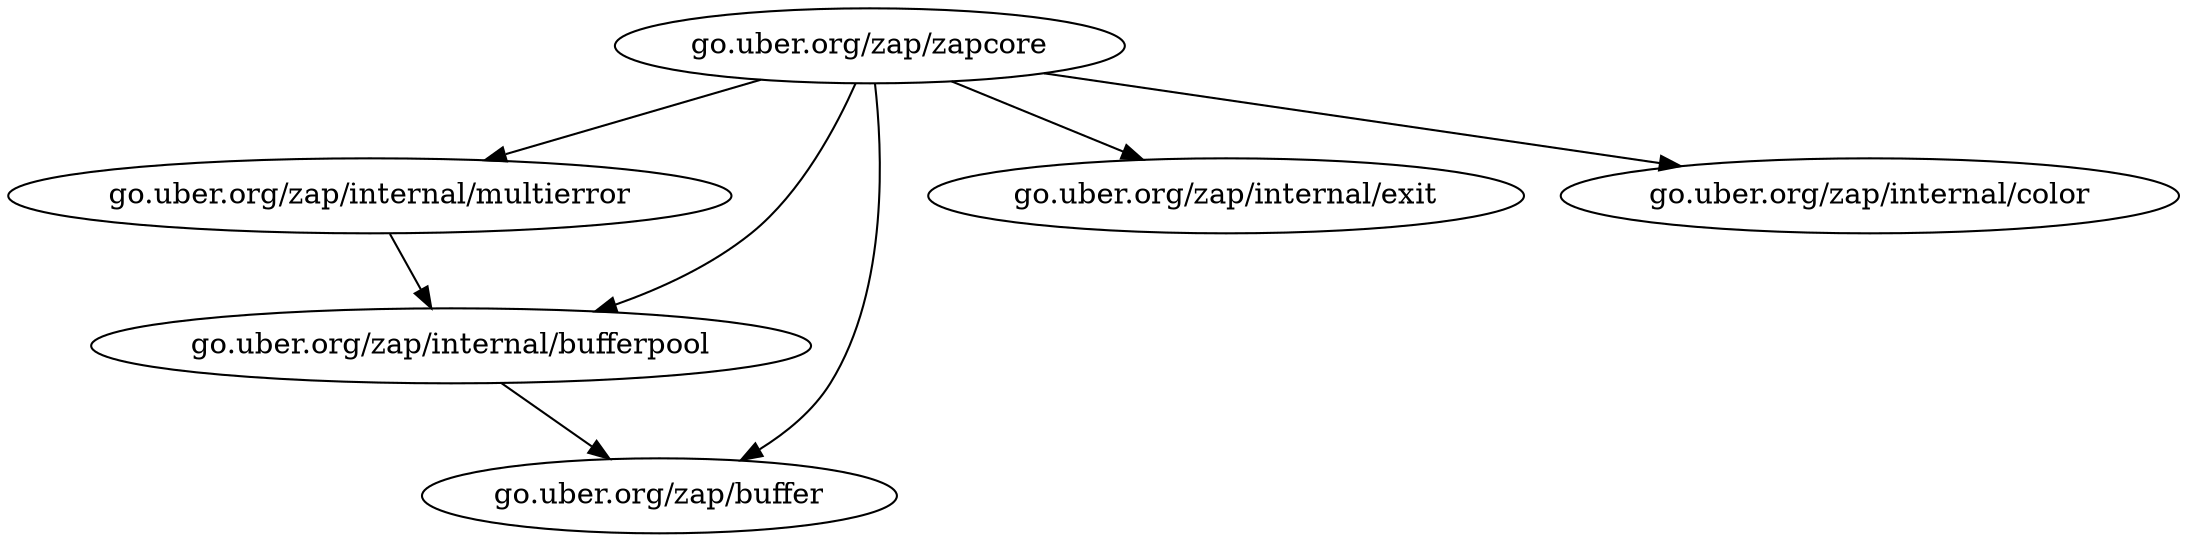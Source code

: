 digraph G {
"go.uber.org/zap/internal/multierror"->"go.uber.org/zap/internal/bufferpool";
"go.uber.org/zap/internal/bufferpool"->"go.uber.org/zap/buffer";
"go.uber.org/zap/zapcore"->"go.uber.org/zap/buffer";
"go.uber.org/zap/zapcore"->"go.uber.org/zap/internal/multierror";
"go.uber.org/zap/zapcore"->"go.uber.org/zap/internal/exit";
"go.uber.org/zap/zapcore"->"go.uber.org/zap/internal/bufferpool";
"go.uber.org/zap/zapcore"->"go.uber.org/zap/internal/color";
"go.uber.org/zap/internal/exit";
"go.uber.org/zap/zapcore";
"go.uber.org/zap/internal/color";
"go.uber.org/zap/buffer";
"go.uber.org/zap/internal/multierror";
"go.uber.org/zap/internal/bufferpool";
}
